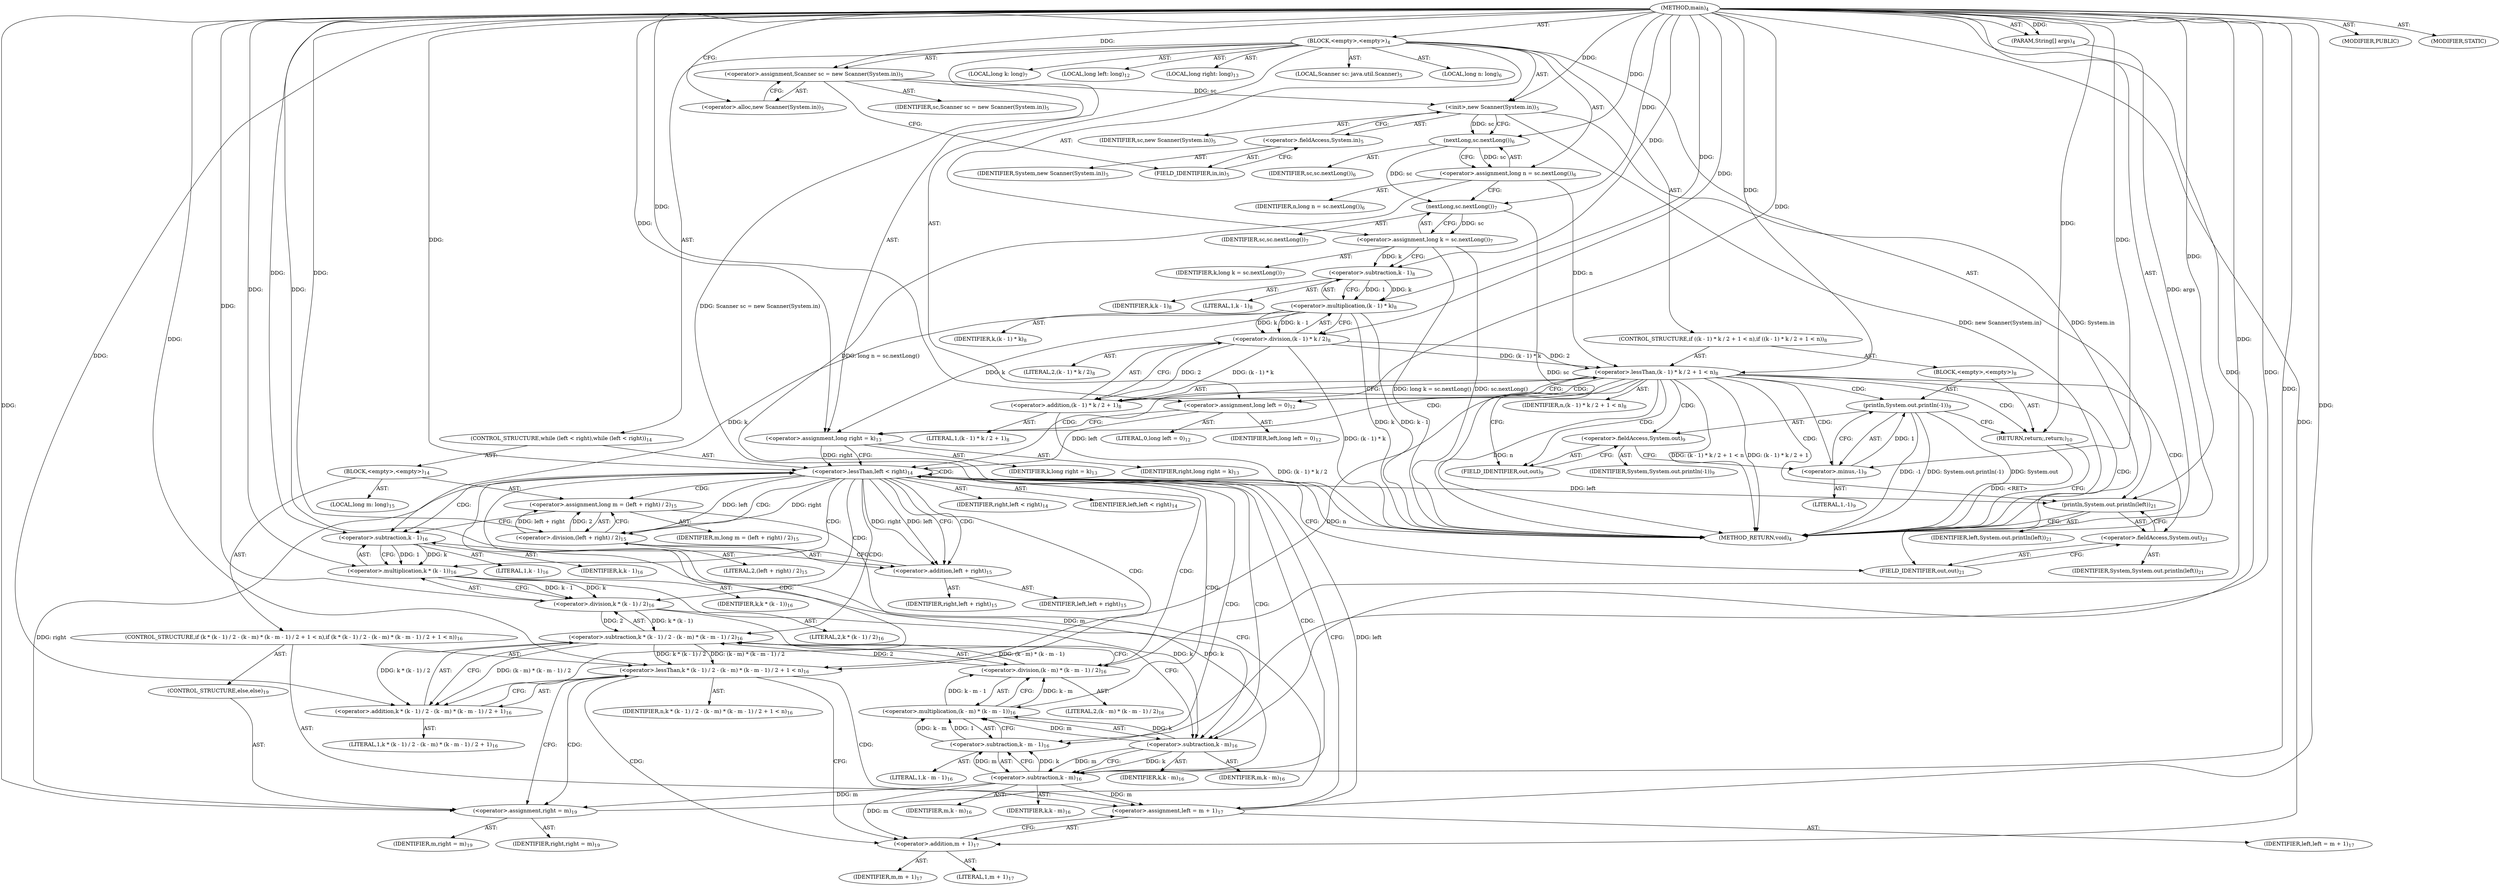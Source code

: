 digraph "main" {  
"19" [label = <(METHOD,main)<SUB>4</SUB>> ]
"20" [label = <(PARAM,String[] args)<SUB>4</SUB>> ]
"21" [label = <(BLOCK,&lt;empty&gt;,&lt;empty&gt;)<SUB>4</SUB>> ]
"4" [label = <(LOCAL,Scanner sc: java.util.Scanner)<SUB>5</SUB>> ]
"22" [label = <(&lt;operator&gt;.assignment,Scanner sc = new Scanner(System.in))<SUB>5</SUB>> ]
"23" [label = <(IDENTIFIER,sc,Scanner sc = new Scanner(System.in))<SUB>5</SUB>> ]
"24" [label = <(&lt;operator&gt;.alloc,new Scanner(System.in))<SUB>5</SUB>> ]
"25" [label = <(&lt;init&gt;,new Scanner(System.in))<SUB>5</SUB>> ]
"3" [label = <(IDENTIFIER,sc,new Scanner(System.in))<SUB>5</SUB>> ]
"26" [label = <(&lt;operator&gt;.fieldAccess,System.in)<SUB>5</SUB>> ]
"27" [label = <(IDENTIFIER,System,new Scanner(System.in))<SUB>5</SUB>> ]
"28" [label = <(FIELD_IDENTIFIER,in,in)<SUB>5</SUB>> ]
"29" [label = <(LOCAL,long n: long)<SUB>6</SUB>> ]
"30" [label = <(&lt;operator&gt;.assignment,long n = sc.nextLong())<SUB>6</SUB>> ]
"31" [label = <(IDENTIFIER,n,long n = sc.nextLong())<SUB>6</SUB>> ]
"32" [label = <(nextLong,sc.nextLong())<SUB>6</SUB>> ]
"33" [label = <(IDENTIFIER,sc,sc.nextLong())<SUB>6</SUB>> ]
"34" [label = <(LOCAL,long k: long)<SUB>7</SUB>> ]
"35" [label = <(&lt;operator&gt;.assignment,long k = sc.nextLong())<SUB>7</SUB>> ]
"36" [label = <(IDENTIFIER,k,long k = sc.nextLong())<SUB>7</SUB>> ]
"37" [label = <(nextLong,sc.nextLong())<SUB>7</SUB>> ]
"38" [label = <(IDENTIFIER,sc,sc.nextLong())<SUB>7</SUB>> ]
"39" [label = <(CONTROL_STRUCTURE,if ((k - 1) * k / 2 + 1 &lt; n),if ((k - 1) * k / 2 + 1 &lt; n))<SUB>8</SUB>> ]
"40" [label = <(&lt;operator&gt;.lessThan,(k - 1) * k / 2 + 1 &lt; n)<SUB>8</SUB>> ]
"41" [label = <(&lt;operator&gt;.addition,(k - 1) * k / 2 + 1)<SUB>8</SUB>> ]
"42" [label = <(&lt;operator&gt;.division,(k - 1) * k / 2)<SUB>8</SUB>> ]
"43" [label = <(&lt;operator&gt;.multiplication,(k - 1) * k)<SUB>8</SUB>> ]
"44" [label = <(&lt;operator&gt;.subtraction,k - 1)<SUB>8</SUB>> ]
"45" [label = <(IDENTIFIER,k,k - 1)<SUB>8</SUB>> ]
"46" [label = <(LITERAL,1,k - 1)<SUB>8</SUB>> ]
"47" [label = <(IDENTIFIER,k,(k - 1) * k)<SUB>8</SUB>> ]
"48" [label = <(LITERAL,2,(k - 1) * k / 2)<SUB>8</SUB>> ]
"49" [label = <(LITERAL,1,(k - 1) * k / 2 + 1)<SUB>8</SUB>> ]
"50" [label = <(IDENTIFIER,n,(k - 1) * k / 2 + 1 &lt; n)<SUB>8</SUB>> ]
"51" [label = <(BLOCK,&lt;empty&gt;,&lt;empty&gt;)<SUB>8</SUB>> ]
"52" [label = <(println,System.out.println(-1))<SUB>9</SUB>> ]
"53" [label = <(&lt;operator&gt;.fieldAccess,System.out)<SUB>9</SUB>> ]
"54" [label = <(IDENTIFIER,System,System.out.println(-1))<SUB>9</SUB>> ]
"55" [label = <(FIELD_IDENTIFIER,out,out)<SUB>9</SUB>> ]
"56" [label = <(&lt;operator&gt;.minus,-1)<SUB>9</SUB>> ]
"57" [label = <(LITERAL,1,-1)<SUB>9</SUB>> ]
"58" [label = <(RETURN,return;,return;)<SUB>10</SUB>> ]
"59" [label = <(LOCAL,long left: long)<SUB>12</SUB>> ]
"60" [label = <(&lt;operator&gt;.assignment,long left = 0)<SUB>12</SUB>> ]
"61" [label = <(IDENTIFIER,left,long left = 0)<SUB>12</SUB>> ]
"62" [label = <(LITERAL,0,long left = 0)<SUB>12</SUB>> ]
"63" [label = <(LOCAL,long right: long)<SUB>13</SUB>> ]
"64" [label = <(&lt;operator&gt;.assignment,long right = k)<SUB>13</SUB>> ]
"65" [label = <(IDENTIFIER,right,long right = k)<SUB>13</SUB>> ]
"66" [label = <(IDENTIFIER,k,long right = k)<SUB>13</SUB>> ]
"67" [label = <(CONTROL_STRUCTURE,while (left &lt; right),while (left &lt; right))<SUB>14</SUB>> ]
"68" [label = <(&lt;operator&gt;.lessThan,left &lt; right)<SUB>14</SUB>> ]
"69" [label = <(IDENTIFIER,left,left &lt; right)<SUB>14</SUB>> ]
"70" [label = <(IDENTIFIER,right,left &lt; right)<SUB>14</SUB>> ]
"71" [label = <(BLOCK,&lt;empty&gt;,&lt;empty&gt;)<SUB>14</SUB>> ]
"72" [label = <(LOCAL,long m: long)<SUB>15</SUB>> ]
"73" [label = <(&lt;operator&gt;.assignment,long m = (left + right) / 2)<SUB>15</SUB>> ]
"74" [label = <(IDENTIFIER,m,long m = (left + right) / 2)<SUB>15</SUB>> ]
"75" [label = <(&lt;operator&gt;.division,(left + right) / 2)<SUB>15</SUB>> ]
"76" [label = <(&lt;operator&gt;.addition,left + right)<SUB>15</SUB>> ]
"77" [label = <(IDENTIFIER,left,left + right)<SUB>15</SUB>> ]
"78" [label = <(IDENTIFIER,right,left + right)<SUB>15</SUB>> ]
"79" [label = <(LITERAL,2,(left + right) / 2)<SUB>15</SUB>> ]
"80" [label = <(CONTROL_STRUCTURE,if (k * (k - 1) / 2 - (k - m) * (k - m - 1) / 2 + 1 &lt; n),if (k * (k - 1) / 2 - (k - m) * (k - m - 1) / 2 + 1 &lt; n))<SUB>16</SUB>> ]
"81" [label = <(&lt;operator&gt;.lessThan,k * (k - 1) / 2 - (k - m) * (k - m - 1) / 2 + 1 &lt; n)<SUB>16</SUB>> ]
"82" [label = <(&lt;operator&gt;.addition,k * (k - 1) / 2 - (k - m) * (k - m - 1) / 2 + 1)<SUB>16</SUB>> ]
"83" [label = <(&lt;operator&gt;.subtraction,k * (k - 1) / 2 - (k - m) * (k - m - 1) / 2)<SUB>16</SUB>> ]
"84" [label = <(&lt;operator&gt;.division,k * (k - 1) / 2)<SUB>16</SUB>> ]
"85" [label = <(&lt;operator&gt;.multiplication,k * (k - 1))<SUB>16</SUB>> ]
"86" [label = <(IDENTIFIER,k,k * (k - 1))<SUB>16</SUB>> ]
"87" [label = <(&lt;operator&gt;.subtraction,k - 1)<SUB>16</SUB>> ]
"88" [label = <(IDENTIFIER,k,k - 1)<SUB>16</SUB>> ]
"89" [label = <(LITERAL,1,k - 1)<SUB>16</SUB>> ]
"90" [label = <(LITERAL,2,k * (k - 1) / 2)<SUB>16</SUB>> ]
"91" [label = <(&lt;operator&gt;.division,(k - m) * (k - m - 1) / 2)<SUB>16</SUB>> ]
"92" [label = <(&lt;operator&gt;.multiplication,(k - m) * (k - m - 1))<SUB>16</SUB>> ]
"93" [label = <(&lt;operator&gt;.subtraction,k - m)<SUB>16</SUB>> ]
"94" [label = <(IDENTIFIER,k,k - m)<SUB>16</SUB>> ]
"95" [label = <(IDENTIFIER,m,k - m)<SUB>16</SUB>> ]
"96" [label = <(&lt;operator&gt;.subtraction,k - m - 1)<SUB>16</SUB>> ]
"97" [label = <(&lt;operator&gt;.subtraction,k - m)<SUB>16</SUB>> ]
"98" [label = <(IDENTIFIER,k,k - m)<SUB>16</SUB>> ]
"99" [label = <(IDENTIFIER,m,k - m)<SUB>16</SUB>> ]
"100" [label = <(LITERAL,1,k - m - 1)<SUB>16</SUB>> ]
"101" [label = <(LITERAL,2,(k - m) * (k - m - 1) / 2)<SUB>16</SUB>> ]
"102" [label = <(LITERAL,1,k * (k - 1) / 2 - (k - m) * (k - m - 1) / 2 + 1)<SUB>16</SUB>> ]
"103" [label = <(IDENTIFIER,n,k * (k - 1) / 2 - (k - m) * (k - m - 1) / 2 + 1 &lt; n)<SUB>16</SUB>> ]
"104" [label = <(&lt;operator&gt;.assignment,left = m + 1)<SUB>17</SUB>> ]
"105" [label = <(IDENTIFIER,left,left = m + 1)<SUB>17</SUB>> ]
"106" [label = <(&lt;operator&gt;.addition,m + 1)<SUB>17</SUB>> ]
"107" [label = <(IDENTIFIER,m,m + 1)<SUB>17</SUB>> ]
"108" [label = <(LITERAL,1,m + 1)<SUB>17</SUB>> ]
"109" [label = <(CONTROL_STRUCTURE,else,else)<SUB>19</SUB>> ]
"110" [label = <(&lt;operator&gt;.assignment,right = m)<SUB>19</SUB>> ]
"111" [label = <(IDENTIFIER,right,right = m)<SUB>19</SUB>> ]
"112" [label = <(IDENTIFIER,m,right = m)<SUB>19</SUB>> ]
"113" [label = <(println,System.out.println(left))<SUB>21</SUB>> ]
"114" [label = <(&lt;operator&gt;.fieldAccess,System.out)<SUB>21</SUB>> ]
"115" [label = <(IDENTIFIER,System,System.out.println(left))<SUB>21</SUB>> ]
"116" [label = <(FIELD_IDENTIFIER,out,out)<SUB>21</SUB>> ]
"117" [label = <(IDENTIFIER,left,System.out.println(left))<SUB>21</SUB>> ]
"118" [label = <(MODIFIER,PUBLIC)> ]
"119" [label = <(MODIFIER,STATIC)> ]
"120" [label = <(METHOD_RETURN,void)<SUB>4</SUB>> ]
  "19" -> "20"  [ label = "AST: "] 
  "19" -> "21"  [ label = "AST: "] 
  "19" -> "118"  [ label = "AST: "] 
  "19" -> "119"  [ label = "AST: "] 
  "19" -> "120"  [ label = "AST: "] 
  "21" -> "4"  [ label = "AST: "] 
  "21" -> "22"  [ label = "AST: "] 
  "21" -> "25"  [ label = "AST: "] 
  "21" -> "29"  [ label = "AST: "] 
  "21" -> "30"  [ label = "AST: "] 
  "21" -> "34"  [ label = "AST: "] 
  "21" -> "35"  [ label = "AST: "] 
  "21" -> "39"  [ label = "AST: "] 
  "21" -> "59"  [ label = "AST: "] 
  "21" -> "60"  [ label = "AST: "] 
  "21" -> "63"  [ label = "AST: "] 
  "21" -> "64"  [ label = "AST: "] 
  "21" -> "67"  [ label = "AST: "] 
  "21" -> "113"  [ label = "AST: "] 
  "22" -> "23"  [ label = "AST: "] 
  "22" -> "24"  [ label = "AST: "] 
  "25" -> "3"  [ label = "AST: "] 
  "25" -> "26"  [ label = "AST: "] 
  "26" -> "27"  [ label = "AST: "] 
  "26" -> "28"  [ label = "AST: "] 
  "30" -> "31"  [ label = "AST: "] 
  "30" -> "32"  [ label = "AST: "] 
  "32" -> "33"  [ label = "AST: "] 
  "35" -> "36"  [ label = "AST: "] 
  "35" -> "37"  [ label = "AST: "] 
  "37" -> "38"  [ label = "AST: "] 
  "39" -> "40"  [ label = "AST: "] 
  "39" -> "51"  [ label = "AST: "] 
  "40" -> "41"  [ label = "AST: "] 
  "40" -> "50"  [ label = "AST: "] 
  "41" -> "42"  [ label = "AST: "] 
  "41" -> "49"  [ label = "AST: "] 
  "42" -> "43"  [ label = "AST: "] 
  "42" -> "48"  [ label = "AST: "] 
  "43" -> "44"  [ label = "AST: "] 
  "43" -> "47"  [ label = "AST: "] 
  "44" -> "45"  [ label = "AST: "] 
  "44" -> "46"  [ label = "AST: "] 
  "51" -> "52"  [ label = "AST: "] 
  "51" -> "58"  [ label = "AST: "] 
  "52" -> "53"  [ label = "AST: "] 
  "52" -> "56"  [ label = "AST: "] 
  "53" -> "54"  [ label = "AST: "] 
  "53" -> "55"  [ label = "AST: "] 
  "56" -> "57"  [ label = "AST: "] 
  "60" -> "61"  [ label = "AST: "] 
  "60" -> "62"  [ label = "AST: "] 
  "64" -> "65"  [ label = "AST: "] 
  "64" -> "66"  [ label = "AST: "] 
  "67" -> "68"  [ label = "AST: "] 
  "67" -> "71"  [ label = "AST: "] 
  "68" -> "69"  [ label = "AST: "] 
  "68" -> "70"  [ label = "AST: "] 
  "71" -> "72"  [ label = "AST: "] 
  "71" -> "73"  [ label = "AST: "] 
  "71" -> "80"  [ label = "AST: "] 
  "73" -> "74"  [ label = "AST: "] 
  "73" -> "75"  [ label = "AST: "] 
  "75" -> "76"  [ label = "AST: "] 
  "75" -> "79"  [ label = "AST: "] 
  "76" -> "77"  [ label = "AST: "] 
  "76" -> "78"  [ label = "AST: "] 
  "80" -> "81"  [ label = "AST: "] 
  "80" -> "104"  [ label = "AST: "] 
  "80" -> "109"  [ label = "AST: "] 
  "81" -> "82"  [ label = "AST: "] 
  "81" -> "103"  [ label = "AST: "] 
  "82" -> "83"  [ label = "AST: "] 
  "82" -> "102"  [ label = "AST: "] 
  "83" -> "84"  [ label = "AST: "] 
  "83" -> "91"  [ label = "AST: "] 
  "84" -> "85"  [ label = "AST: "] 
  "84" -> "90"  [ label = "AST: "] 
  "85" -> "86"  [ label = "AST: "] 
  "85" -> "87"  [ label = "AST: "] 
  "87" -> "88"  [ label = "AST: "] 
  "87" -> "89"  [ label = "AST: "] 
  "91" -> "92"  [ label = "AST: "] 
  "91" -> "101"  [ label = "AST: "] 
  "92" -> "93"  [ label = "AST: "] 
  "92" -> "96"  [ label = "AST: "] 
  "93" -> "94"  [ label = "AST: "] 
  "93" -> "95"  [ label = "AST: "] 
  "96" -> "97"  [ label = "AST: "] 
  "96" -> "100"  [ label = "AST: "] 
  "97" -> "98"  [ label = "AST: "] 
  "97" -> "99"  [ label = "AST: "] 
  "104" -> "105"  [ label = "AST: "] 
  "104" -> "106"  [ label = "AST: "] 
  "106" -> "107"  [ label = "AST: "] 
  "106" -> "108"  [ label = "AST: "] 
  "109" -> "110"  [ label = "AST: "] 
  "110" -> "111"  [ label = "AST: "] 
  "110" -> "112"  [ label = "AST: "] 
  "113" -> "114"  [ label = "AST: "] 
  "113" -> "117"  [ label = "AST: "] 
  "114" -> "115"  [ label = "AST: "] 
  "114" -> "116"  [ label = "AST: "] 
  "22" -> "28"  [ label = "CFG: "] 
  "25" -> "32"  [ label = "CFG: "] 
  "30" -> "37"  [ label = "CFG: "] 
  "35" -> "44"  [ label = "CFG: "] 
  "60" -> "64"  [ label = "CFG: "] 
  "64" -> "68"  [ label = "CFG: "] 
  "113" -> "120"  [ label = "CFG: "] 
  "24" -> "22"  [ label = "CFG: "] 
  "26" -> "25"  [ label = "CFG: "] 
  "32" -> "30"  [ label = "CFG: "] 
  "37" -> "35"  [ label = "CFG: "] 
  "40" -> "55"  [ label = "CFG: "] 
  "40" -> "60"  [ label = "CFG: "] 
  "68" -> "76"  [ label = "CFG: "] 
  "68" -> "116"  [ label = "CFG: "] 
  "114" -> "113"  [ label = "CFG: "] 
  "28" -> "26"  [ label = "CFG: "] 
  "41" -> "40"  [ label = "CFG: "] 
  "52" -> "58"  [ label = "CFG: "] 
  "58" -> "120"  [ label = "CFG: "] 
  "73" -> "87"  [ label = "CFG: "] 
  "116" -> "114"  [ label = "CFG: "] 
  "42" -> "41"  [ label = "CFG: "] 
  "53" -> "56"  [ label = "CFG: "] 
  "56" -> "52"  [ label = "CFG: "] 
  "75" -> "73"  [ label = "CFG: "] 
  "81" -> "106"  [ label = "CFG: "] 
  "81" -> "110"  [ label = "CFG: "] 
  "104" -> "68"  [ label = "CFG: "] 
  "43" -> "42"  [ label = "CFG: "] 
  "55" -> "53"  [ label = "CFG: "] 
  "76" -> "75"  [ label = "CFG: "] 
  "82" -> "81"  [ label = "CFG: "] 
  "106" -> "104"  [ label = "CFG: "] 
  "110" -> "68"  [ label = "CFG: "] 
  "44" -> "43"  [ label = "CFG: "] 
  "83" -> "82"  [ label = "CFG: "] 
  "84" -> "93"  [ label = "CFG: "] 
  "91" -> "83"  [ label = "CFG: "] 
  "85" -> "84"  [ label = "CFG: "] 
  "92" -> "91"  [ label = "CFG: "] 
  "87" -> "85"  [ label = "CFG: "] 
  "93" -> "97"  [ label = "CFG: "] 
  "96" -> "92"  [ label = "CFG: "] 
  "97" -> "96"  [ label = "CFG: "] 
  "19" -> "24"  [ label = "CFG: "] 
  "58" -> "120"  [ label = "DDG: &lt;RET&gt;"] 
  "20" -> "120"  [ label = "DDG: args"] 
  "22" -> "120"  [ label = "DDG: Scanner sc = new Scanner(System.in)"] 
  "25" -> "120"  [ label = "DDG: System.in"] 
  "25" -> "120"  [ label = "DDG: new Scanner(System.in)"] 
  "30" -> "120"  [ label = "DDG: long n = sc.nextLong()"] 
  "37" -> "120"  [ label = "DDG: sc"] 
  "35" -> "120"  [ label = "DDG: sc.nextLong()"] 
  "35" -> "120"  [ label = "DDG: long k = sc.nextLong()"] 
  "43" -> "120"  [ label = "DDG: k - 1"] 
  "43" -> "120"  [ label = "DDG: k"] 
  "42" -> "120"  [ label = "DDG: (k - 1) * k"] 
  "41" -> "120"  [ label = "DDG: (k - 1) * k / 2"] 
  "40" -> "120"  [ label = "DDG: (k - 1) * k / 2 + 1"] 
  "40" -> "120"  [ label = "DDG: n"] 
  "40" -> "120"  [ label = "DDG: (k - 1) * k / 2 + 1 &lt; n"] 
  "52" -> "120"  [ label = "DDG: System.out"] 
  "52" -> "120"  [ label = "DDG: -1"] 
  "52" -> "120"  [ label = "DDG: System.out.println(-1)"] 
  "19" -> "20"  [ label = "DDG: "] 
  "19" -> "22"  [ label = "DDG: "] 
  "32" -> "30"  [ label = "DDG: sc"] 
  "37" -> "35"  [ label = "DDG: sc"] 
  "19" -> "60"  [ label = "DDG: "] 
  "43" -> "64"  [ label = "DDG: k"] 
  "19" -> "64"  [ label = "DDG: "] 
  "22" -> "25"  [ label = "DDG: sc"] 
  "19" -> "25"  [ label = "DDG: "] 
  "68" -> "113"  [ label = "DDG: left"] 
  "19" -> "113"  [ label = "DDG: "] 
  "25" -> "32"  [ label = "DDG: sc"] 
  "19" -> "32"  [ label = "DDG: "] 
  "32" -> "37"  [ label = "DDG: sc"] 
  "19" -> "37"  [ label = "DDG: "] 
  "42" -> "40"  [ label = "DDG: (k - 1) * k"] 
  "42" -> "40"  [ label = "DDG: 2"] 
  "19" -> "40"  [ label = "DDG: "] 
  "30" -> "40"  [ label = "DDG: n"] 
  "19" -> "58"  [ label = "DDG: "] 
  "60" -> "68"  [ label = "DDG: left"] 
  "104" -> "68"  [ label = "DDG: left"] 
  "19" -> "68"  [ label = "DDG: "] 
  "64" -> "68"  [ label = "DDG: right"] 
  "110" -> "68"  [ label = "DDG: right"] 
  "75" -> "73"  [ label = "DDG: left + right"] 
  "75" -> "73"  [ label = "DDG: 2"] 
  "42" -> "41"  [ label = "DDG: (k - 1) * k"] 
  "42" -> "41"  [ label = "DDG: 2"] 
  "19" -> "41"  [ label = "DDG: "] 
  "56" -> "52"  [ label = "DDG: 1"] 
  "97" -> "104"  [ label = "DDG: m"] 
  "19" -> "104"  [ label = "DDG: "] 
  "43" -> "42"  [ label = "DDG: k - 1"] 
  "43" -> "42"  [ label = "DDG: k"] 
  "19" -> "42"  [ label = "DDG: "] 
  "19" -> "56"  [ label = "DDG: "] 
  "68" -> "75"  [ label = "DDG: left"] 
  "19" -> "75"  [ label = "DDG: "] 
  "68" -> "75"  [ label = "DDG: right"] 
  "83" -> "81"  [ label = "DDG: k * (k - 1) / 2"] 
  "83" -> "81"  [ label = "DDG: (k - m) * (k - m - 1) / 2"] 
  "19" -> "81"  [ label = "DDG: "] 
  "40" -> "81"  [ label = "DDG: n"] 
  "97" -> "110"  [ label = "DDG: m"] 
  "19" -> "110"  [ label = "DDG: "] 
  "44" -> "43"  [ label = "DDG: k"] 
  "44" -> "43"  [ label = "DDG: 1"] 
  "19" -> "43"  [ label = "DDG: "] 
  "68" -> "76"  [ label = "DDG: left"] 
  "19" -> "76"  [ label = "DDG: "] 
  "68" -> "76"  [ label = "DDG: right"] 
  "83" -> "82"  [ label = "DDG: k * (k - 1) / 2"] 
  "83" -> "82"  [ label = "DDG: (k - m) * (k - m - 1) / 2"] 
  "19" -> "82"  [ label = "DDG: "] 
  "97" -> "106"  [ label = "DDG: m"] 
  "19" -> "106"  [ label = "DDG: "] 
  "35" -> "44"  [ label = "DDG: k"] 
  "19" -> "44"  [ label = "DDG: "] 
  "84" -> "83"  [ label = "DDG: k * (k - 1)"] 
  "84" -> "83"  [ label = "DDG: 2"] 
  "91" -> "83"  [ label = "DDG: (k - m) * (k - m - 1)"] 
  "91" -> "83"  [ label = "DDG: 2"] 
  "85" -> "84"  [ label = "DDG: k"] 
  "85" -> "84"  [ label = "DDG: k - 1"] 
  "19" -> "84"  [ label = "DDG: "] 
  "92" -> "91"  [ label = "DDG: k - m"] 
  "92" -> "91"  [ label = "DDG: k - m - 1"] 
  "19" -> "91"  [ label = "DDG: "] 
  "87" -> "85"  [ label = "DDG: k"] 
  "19" -> "85"  [ label = "DDG: "] 
  "87" -> "85"  [ label = "DDG: 1"] 
  "96" -> "92"  [ label = "DDG: k - m"] 
  "93" -> "92"  [ label = "DDG: k"] 
  "93" -> "92"  [ label = "DDG: m"] 
  "96" -> "92"  [ label = "DDG: 1"] 
  "97" -> "87"  [ label = "DDG: k"] 
  "19" -> "87"  [ label = "DDG: "] 
  "43" -> "87"  [ label = "DDG: k"] 
  "85" -> "93"  [ label = "DDG: k"] 
  "19" -> "93"  [ label = "DDG: "] 
  "73" -> "93"  [ label = "DDG: m"] 
  "97" -> "96"  [ label = "DDG: k"] 
  "97" -> "96"  [ label = "DDG: m"] 
  "19" -> "96"  [ label = "DDG: "] 
  "93" -> "97"  [ label = "DDG: k"] 
  "19" -> "97"  [ label = "DDG: "] 
  "93" -> "97"  [ label = "DDG: m"] 
  "40" -> "68"  [ label = "CDG: "] 
  "40" -> "60"  [ label = "CDG: "] 
  "40" -> "64"  [ label = "CDG: "] 
  "40" -> "113"  [ label = "CDG: "] 
  "40" -> "116"  [ label = "CDG: "] 
  "40" -> "52"  [ label = "CDG: "] 
  "40" -> "114"  [ label = "CDG: "] 
  "40" -> "56"  [ label = "CDG: "] 
  "40" -> "58"  [ label = "CDG: "] 
  "40" -> "53"  [ label = "CDG: "] 
  "40" -> "55"  [ label = "CDG: "] 
  "68" -> "68"  [ label = "CDG: "] 
  "68" -> "73"  [ label = "CDG: "] 
  "68" -> "96"  [ label = "CDG: "] 
  "68" -> "75"  [ label = "CDG: "] 
  "68" -> "81"  [ label = "CDG: "] 
  "68" -> "84"  [ label = "CDG: "] 
  "68" -> "85"  [ label = "CDG: "] 
  "68" -> "92"  [ label = "CDG: "] 
  "68" -> "76"  [ label = "CDG: "] 
  "68" -> "87"  [ label = "CDG: "] 
  "68" -> "97"  [ label = "CDG: "] 
  "68" -> "91"  [ label = "CDG: "] 
  "68" -> "82"  [ label = "CDG: "] 
  "68" -> "93"  [ label = "CDG: "] 
  "68" -> "83"  [ label = "CDG: "] 
  "81" -> "104"  [ label = "CDG: "] 
  "81" -> "106"  [ label = "CDG: "] 
  "81" -> "110"  [ label = "CDG: "] 
}
